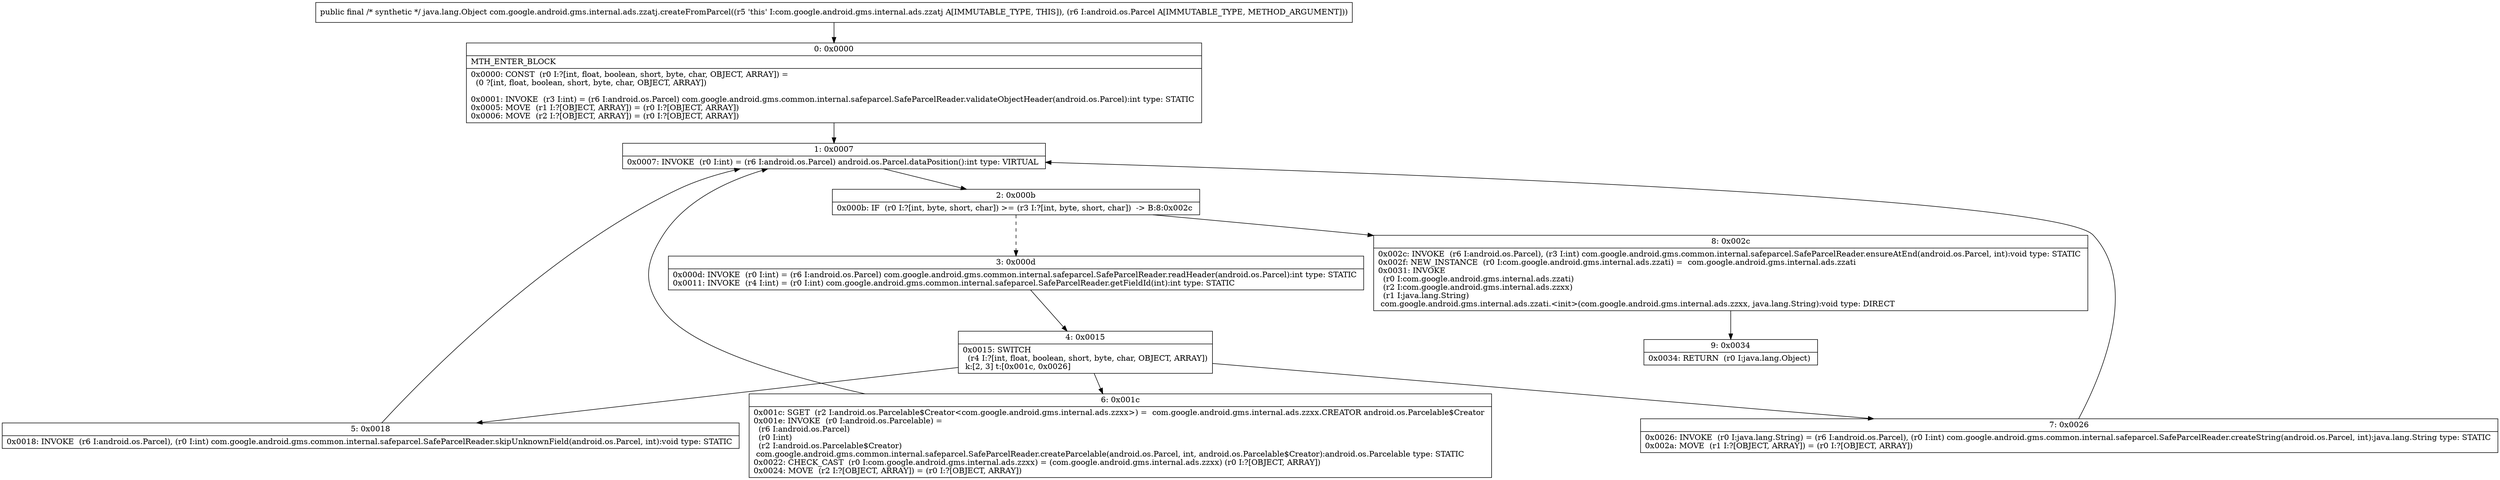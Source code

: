 digraph "CFG forcom.google.android.gms.internal.ads.zzatj.createFromParcel(Landroid\/os\/Parcel;)Ljava\/lang\/Object;" {
Node_0 [shape=record,label="{0\:\ 0x0000|MTH_ENTER_BLOCK\l|0x0000: CONST  (r0 I:?[int, float, boolean, short, byte, char, OBJECT, ARRAY]) = \l  (0 ?[int, float, boolean, short, byte, char, OBJECT, ARRAY])\l \l0x0001: INVOKE  (r3 I:int) = (r6 I:android.os.Parcel) com.google.android.gms.common.internal.safeparcel.SafeParcelReader.validateObjectHeader(android.os.Parcel):int type: STATIC \l0x0005: MOVE  (r1 I:?[OBJECT, ARRAY]) = (r0 I:?[OBJECT, ARRAY]) \l0x0006: MOVE  (r2 I:?[OBJECT, ARRAY]) = (r0 I:?[OBJECT, ARRAY]) \l}"];
Node_1 [shape=record,label="{1\:\ 0x0007|0x0007: INVOKE  (r0 I:int) = (r6 I:android.os.Parcel) android.os.Parcel.dataPosition():int type: VIRTUAL \l}"];
Node_2 [shape=record,label="{2\:\ 0x000b|0x000b: IF  (r0 I:?[int, byte, short, char]) \>= (r3 I:?[int, byte, short, char])  \-\> B:8:0x002c \l}"];
Node_3 [shape=record,label="{3\:\ 0x000d|0x000d: INVOKE  (r0 I:int) = (r6 I:android.os.Parcel) com.google.android.gms.common.internal.safeparcel.SafeParcelReader.readHeader(android.os.Parcel):int type: STATIC \l0x0011: INVOKE  (r4 I:int) = (r0 I:int) com.google.android.gms.common.internal.safeparcel.SafeParcelReader.getFieldId(int):int type: STATIC \l}"];
Node_4 [shape=record,label="{4\:\ 0x0015|0x0015: SWITCH  \l  (r4 I:?[int, float, boolean, short, byte, char, OBJECT, ARRAY])\l k:[2, 3] t:[0x001c, 0x0026] \l}"];
Node_5 [shape=record,label="{5\:\ 0x0018|0x0018: INVOKE  (r6 I:android.os.Parcel), (r0 I:int) com.google.android.gms.common.internal.safeparcel.SafeParcelReader.skipUnknownField(android.os.Parcel, int):void type: STATIC \l}"];
Node_6 [shape=record,label="{6\:\ 0x001c|0x001c: SGET  (r2 I:android.os.Parcelable$Creator\<com.google.android.gms.internal.ads.zzxx\>) =  com.google.android.gms.internal.ads.zzxx.CREATOR android.os.Parcelable$Creator \l0x001e: INVOKE  (r0 I:android.os.Parcelable) = \l  (r6 I:android.os.Parcel)\l  (r0 I:int)\l  (r2 I:android.os.Parcelable$Creator)\l com.google.android.gms.common.internal.safeparcel.SafeParcelReader.createParcelable(android.os.Parcel, int, android.os.Parcelable$Creator):android.os.Parcelable type: STATIC \l0x0022: CHECK_CAST  (r0 I:com.google.android.gms.internal.ads.zzxx) = (com.google.android.gms.internal.ads.zzxx) (r0 I:?[OBJECT, ARRAY]) \l0x0024: MOVE  (r2 I:?[OBJECT, ARRAY]) = (r0 I:?[OBJECT, ARRAY]) \l}"];
Node_7 [shape=record,label="{7\:\ 0x0026|0x0026: INVOKE  (r0 I:java.lang.String) = (r6 I:android.os.Parcel), (r0 I:int) com.google.android.gms.common.internal.safeparcel.SafeParcelReader.createString(android.os.Parcel, int):java.lang.String type: STATIC \l0x002a: MOVE  (r1 I:?[OBJECT, ARRAY]) = (r0 I:?[OBJECT, ARRAY]) \l}"];
Node_8 [shape=record,label="{8\:\ 0x002c|0x002c: INVOKE  (r6 I:android.os.Parcel), (r3 I:int) com.google.android.gms.common.internal.safeparcel.SafeParcelReader.ensureAtEnd(android.os.Parcel, int):void type: STATIC \l0x002f: NEW_INSTANCE  (r0 I:com.google.android.gms.internal.ads.zzati) =  com.google.android.gms.internal.ads.zzati \l0x0031: INVOKE  \l  (r0 I:com.google.android.gms.internal.ads.zzati)\l  (r2 I:com.google.android.gms.internal.ads.zzxx)\l  (r1 I:java.lang.String)\l com.google.android.gms.internal.ads.zzati.\<init\>(com.google.android.gms.internal.ads.zzxx, java.lang.String):void type: DIRECT \l}"];
Node_9 [shape=record,label="{9\:\ 0x0034|0x0034: RETURN  (r0 I:java.lang.Object) \l}"];
MethodNode[shape=record,label="{public final \/* synthetic *\/ java.lang.Object com.google.android.gms.internal.ads.zzatj.createFromParcel((r5 'this' I:com.google.android.gms.internal.ads.zzatj A[IMMUTABLE_TYPE, THIS]), (r6 I:android.os.Parcel A[IMMUTABLE_TYPE, METHOD_ARGUMENT])) }"];
MethodNode -> Node_0;
Node_0 -> Node_1;
Node_1 -> Node_2;
Node_2 -> Node_3[style=dashed];
Node_2 -> Node_8;
Node_3 -> Node_4;
Node_4 -> Node_5;
Node_4 -> Node_6;
Node_4 -> Node_7;
Node_5 -> Node_1;
Node_6 -> Node_1;
Node_7 -> Node_1;
Node_8 -> Node_9;
}


